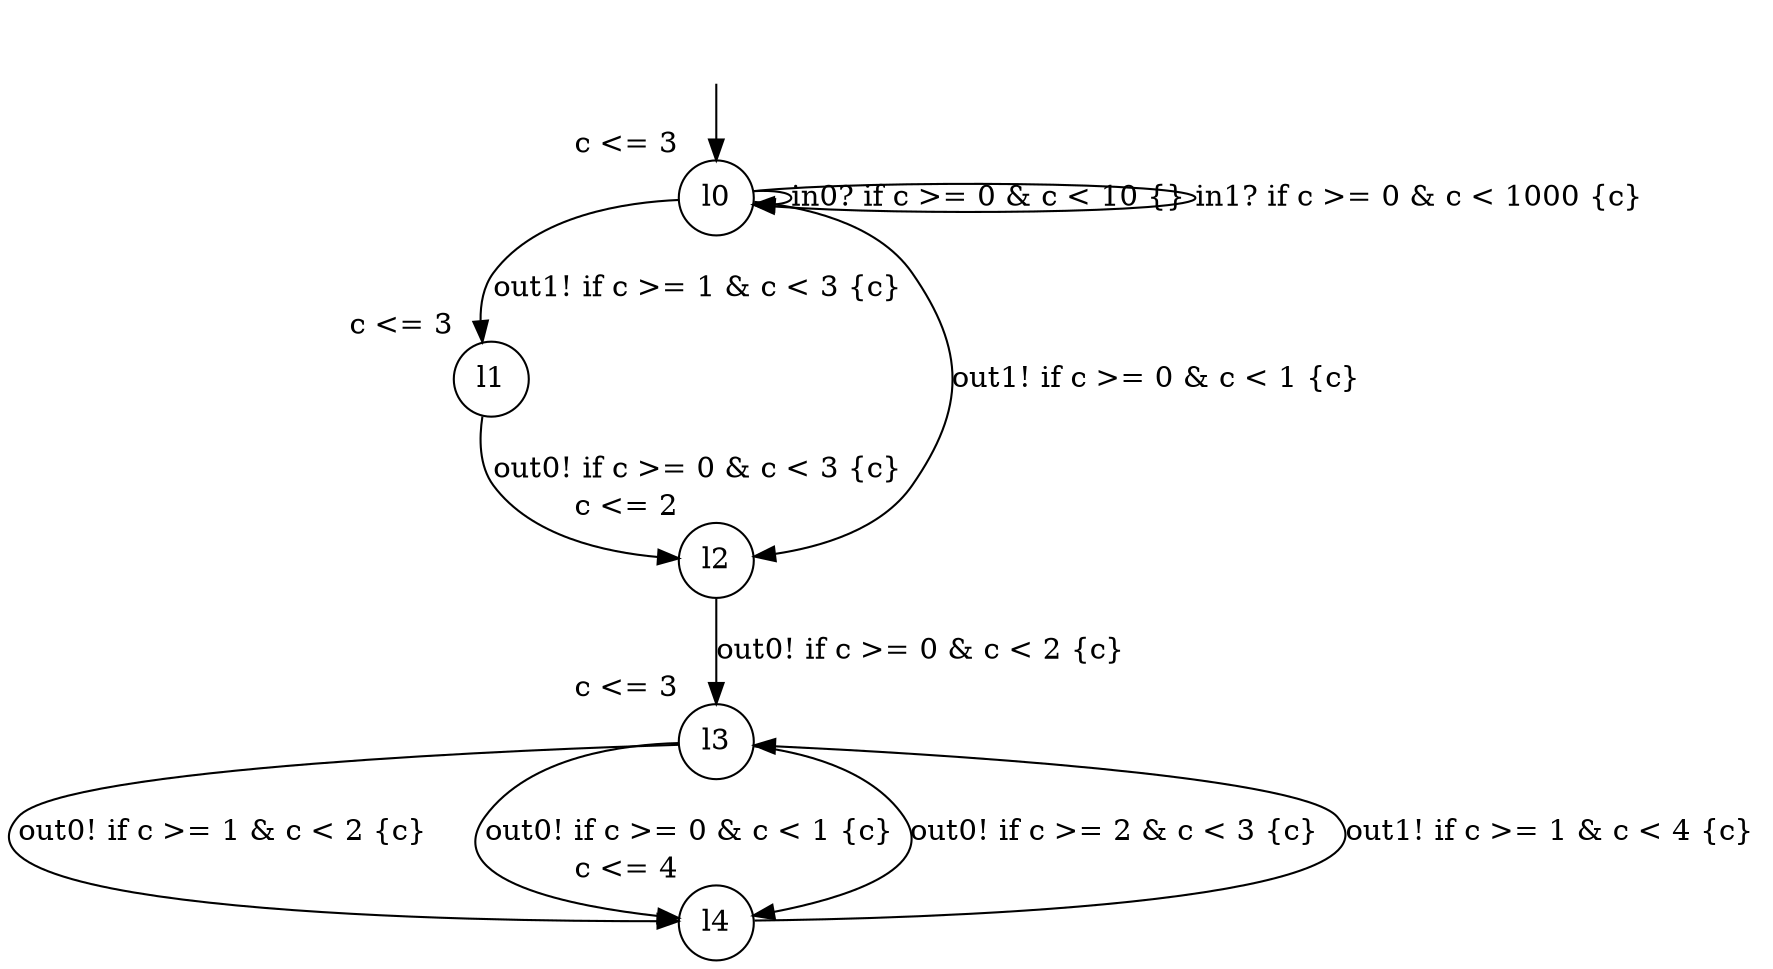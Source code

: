 digraph g {
__start0 [label="" shape="none"];
l0 [shape="circle" margin=0 label="l0", xlabel="c <= 3"];
l1 [shape="circle" margin=0 label="l1", xlabel="c <= 3"];
l2 [shape="circle" margin=0 label="l2", xlabel="c <= 2"];
l3 [shape="circle" margin=0 label="l3", xlabel="c <= 3"];
l4 [shape="circle" margin=0 label="l4", xlabel="c <= 4"];
l0 -> l0 [label="in0? if c >= 0 & c < 10 {} "];
l0 -> l0 [label="in1? if c >= 0 & c < 1000 {c} "];
l0 -> l2 [label="out1! if c >= 0 & c < 1 {c} "];
l0 -> l1 [label="out1! if c >= 1 & c < 3 {c} "];
l1 -> l2 [label="out0! if c >= 0 & c < 3 {c} "];
l2 -> l3 [label="out0! if c >= 0 & c < 2 {c} "];
l3 -> l4 [label="out0! if c >= 1 & c < 2 {c} "];
l3 -> l4 [label="out0! if c >= 0 & c < 1 {c} "];
l3 -> l4 [label="out0! if c >= 2 & c < 3 {c} "];
l4 -> l3 [label="out1! if c >= 1 & c < 4 {c} "];
__start0 -> l0;
}

